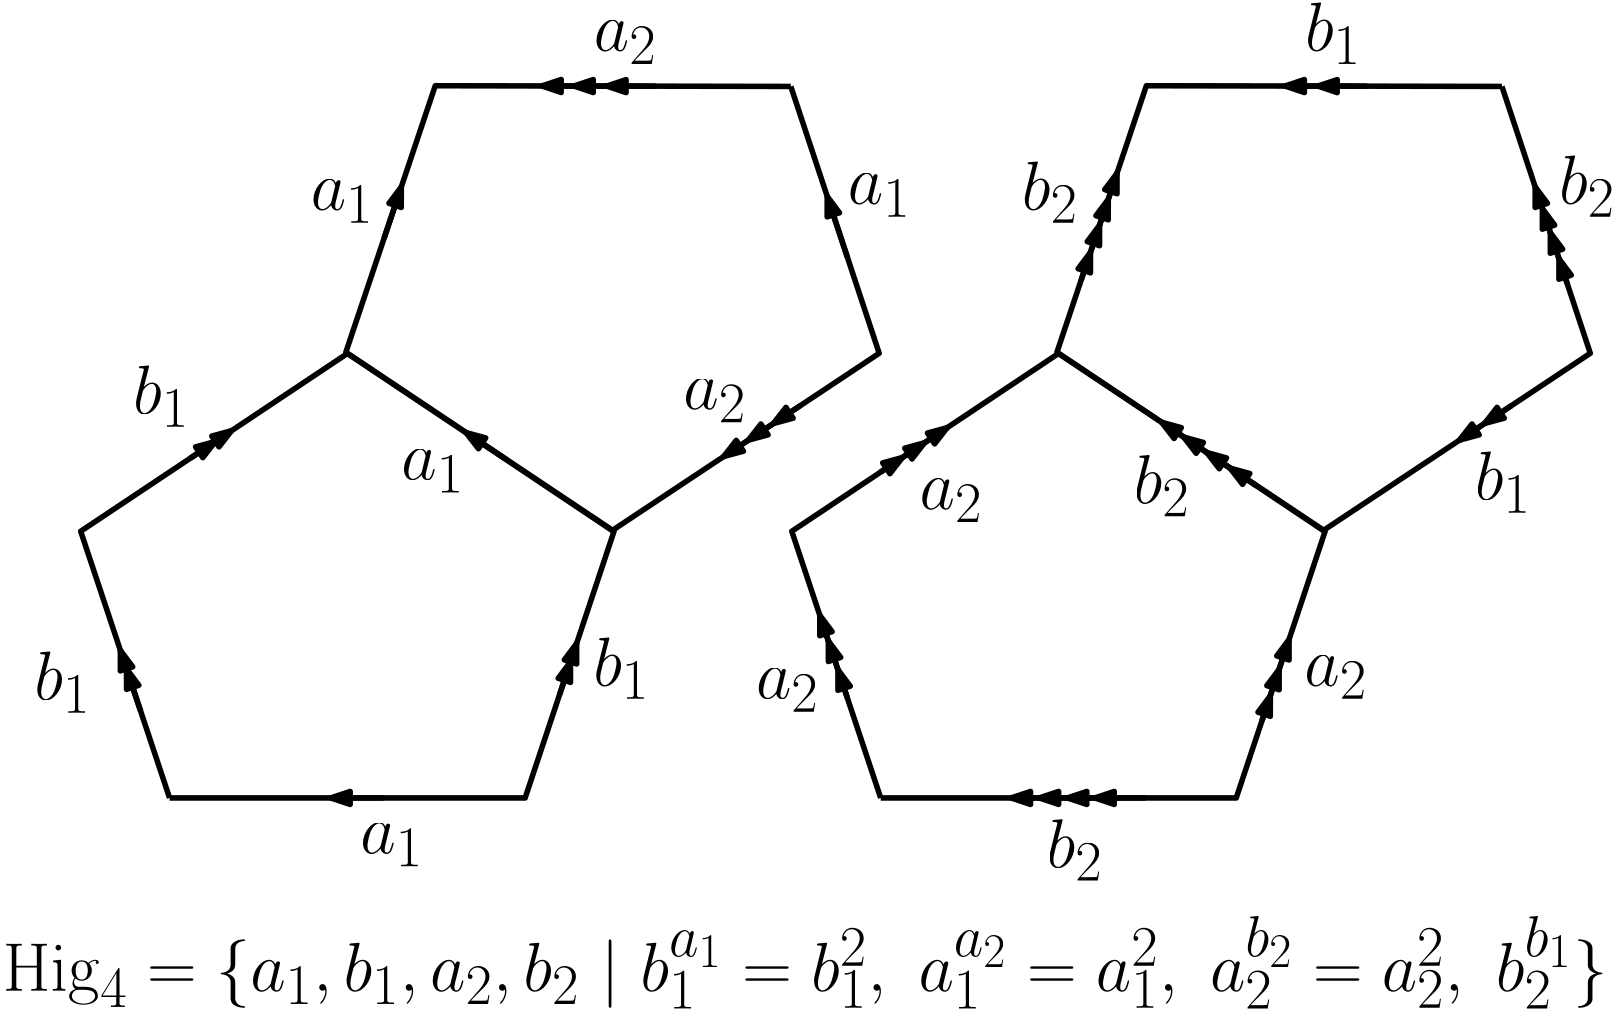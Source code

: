 <?xml version="1.0"?>
<!DOCTYPE ipe SYSTEM "ipe.dtd">
<ipe version="70218" creator="Ipe 7.2.24">
<info created="D:20211209224908" modified="D:20211209225405"/>
<ipestyle name="basic">
<symbol name="arrow/arc(spx)">
<path stroke="sym-stroke" fill="sym-stroke" pen="sym-pen">
0 0 m
-1 0.333 l
-1 -0.333 l
h
</path>
</symbol>
<symbol name="arrow/farc(spx)">
<path stroke="sym-stroke" fill="white" pen="sym-pen">
0 0 m
-1 0.333 l
-1 -0.333 l
h
</path>
</symbol>
<symbol name="arrow/ptarc(spx)">
<path stroke="sym-stroke" fill="sym-stroke" pen="sym-pen">
0 0 m
-1 0.333 l
-0.8 0 l
-1 -0.333 l
h
</path>
</symbol>
<symbol name="arrow/fptarc(spx)">
<path stroke="sym-stroke" fill="white" pen="sym-pen">
0 0 m
-1 0.333 l
-0.8 0 l
-1 -0.333 l
h
</path>
</symbol>
<symbol name="mark/circle(sx)" transformations="translations">
<path fill="sym-stroke">
0.6 0 0 0.6 0 0 e
0.4 0 0 0.4 0 0 e
</path>
</symbol>
<symbol name="mark/disk(sx)" transformations="translations">
<path fill="sym-stroke">
0.6 0 0 0.6 0 0 e
</path>
</symbol>
<symbol name="mark/fdisk(sfx)" transformations="translations">
<group>
<path fill="sym-fill">
0.5 0 0 0.5 0 0 e
</path>
<path fill="sym-stroke" fillrule="eofill">
0.6 0 0 0.6 0 0 e
0.4 0 0 0.4 0 0 e
</path>
</group>
</symbol>
<symbol name="mark/box(sx)" transformations="translations">
<path fill="sym-stroke" fillrule="eofill">
-0.6 -0.6 m
0.6 -0.6 l
0.6 0.6 l
-0.6 0.6 l
h
-0.4 -0.4 m
0.4 -0.4 l
0.4 0.4 l
-0.4 0.4 l
h
</path>
</symbol>
<symbol name="mark/square(sx)" transformations="translations">
<path fill="sym-stroke">
-0.6 -0.6 m
0.6 -0.6 l
0.6 0.6 l
-0.6 0.6 l
h
</path>
</symbol>
<symbol name="mark/fsquare(sfx)" transformations="translations">
<group>
<path fill="sym-fill">
-0.5 -0.5 m
0.5 -0.5 l
0.5 0.5 l
-0.5 0.5 l
h
</path>
<path fill="sym-stroke" fillrule="eofill">
-0.6 -0.6 m
0.6 -0.6 l
0.6 0.6 l
-0.6 0.6 l
h
-0.4 -0.4 m
0.4 -0.4 l
0.4 0.4 l
-0.4 0.4 l
h
</path>
</group>
</symbol>
<symbol name="mark/cross(sx)" transformations="translations">
<group>
<path fill="sym-stroke">
-0.43 -0.57 m
0.57 0.43 l
0.43 0.57 l
-0.57 -0.43 l
h
</path>
<path fill="sym-stroke">
-0.43 0.57 m
0.57 -0.43 l
0.43 -0.57 l
-0.57 0.43 l
h
</path>
</group>
</symbol>
<symbol name="arrow/fnormal(spx)">
<path stroke="sym-stroke" fill="white" pen="sym-pen">
0 0 m
-1 0.333 l
-1 -0.333 l
h
</path>
</symbol>
<symbol name="arrow/pointed(spx)">
<path stroke="sym-stroke" fill="sym-stroke" pen="sym-pen">
0 0 m
-1 0.333 l
-0.8 0 l
-1 -0.333 l
h
</path>
</symbol>
<symbol name="arrow/fpointed(spx)">
<path stroke="sym-stroke" fill="white" pen="sym-pen">
0 0 m
-1 0.333 l
-0.8 0 l
-1 -0.333 l
h
</path>
</symbol>
<symbol name="arrow/linear(spx)">
<path stroke="sym-stroke" pen="sym-pen">
-1 0.333 m
0 0 l
-1 -0.333 l
</path>
</symbol>
<symbol name="arrow/fdouble(spx)">
<path stroke="sym-stroke" fill="white" pen="sym-pen">
0 0 m
-1 0.333 l
-1 -0.333 l
h
-1 0 m
-2 0.333 l
-2 -0.333 l
h
</path>
</symbol>
<symbol name="arrow/double(spx)">
<path stroke="sym-stroke" fill="sym-stroke" pen="sym-pen">
0 0 m
-1 0.333 l
-1 -0.333 l
h
-1 0 m
-2 0.333 l
-2 -0.333 l
h
</path>
</symbol>
<symbol name="arrow/mid-normal(spx)">
<path stroke="sym-stroke" fill="sym-stroke" pen="sym-pen">
0.5 0 m
-0.5 0.333 l
-0.5 -0.333 l
h
</path>
</symbol>
<symbol name="arrow/mid-fnormal(spx)">
<path stroke="sym-stroke" fill="white" pen="sym-pen">
0.5 0 m
-0.5 0.333 l
-0.5 -0.333 l
h
</path>
</symbol>
<symbol name="arrow/mid-pointed(spx)">
<path stroke="sym-stroke" fill="sym-stroke" pen="sym-pen">
0.5 0 m
-0.5 0.333 l
-0.3 0 l
-0.5 -0.333 l
h
</path>
</symbol>
<symbol name="arrow/mid-fpointed(spx)">
<path stroke="sym-stroke" fill="white" pen="sym-pen">
0.5 0 m
-0.5 0.333 l
-0.3 0 l
-0.5 -0.333 l
h
</path>
</symbol>
<symbol name="arrow/mid-double(spx)">
<path stroke="sym-stroke" fill="sym-stroke" pen="sym-pen">
1 0 m
0 0.333 l
0 -0.333 l
h
0 0 m
-1 0.333 l
-1 -0.333 l
h
</path>
</symbol>
<symbol name="arrow/mid-fdouble(spx)">
<path stroke="sym-stroke" fill="white" pen="sym-pen">
1 0 m
0 0.333 l
0 -0.333 l
h
0 0 m
-1 0.333 l
-1 -0.333 l
h
</path>
</symbol>
<anglesize name="22.5 deg" value="22.5"/>
<anglesize name="30 deg" value="30"/>
<anglesize name="45 deg" value="45"/>
<anglesize name="60 deg" value="60"/>
<anglesize name="90 deg" value="90"/>
<arrowsize name="large" value="10"/>
<arrowsize name="small" value="5"/>
<arrowsize name="tiny" value="3"/>
<color name="blue" value="0 0 1"/>
<color name="brown" value="0.647 0.165 0.165"/>
<color name="darkblue" value="0 0 0.545"/>
<color name="darkcyan" value="0 0.545 0.545"/>
<color name="darkgray" value="0.663"/>
<color name="darkgreen" value="0 0.392 0"/>
<color name="darkmagenta" value="0.545 0 0.545"/>
<color name="darkorange" value="1 0.549 0"/>
<color name="darkred" value="0.545 0 0"/>
<color name="gold" value="1 0.843 0"/>
<color name="gray" value="0.745"/>
<color name="green" value="0 1 0"/>
<color name="lightblue" value="0.678 0.847 0.902"/>
<color name="lightcyan" value="0.878 1 1"/>
<color name="lightgray" value="0.827"/>
<color name="lightgreen" value="0.565 0.933 0.565"/>
<color name="lightyellow" value="1 1 0.878"/>
<color name="navy" value="0 0 0.502"/>
<color name="orange" value="1 0.647 0"/>
<color name="pink" value="1 0.753 0.796"/>
<color name="purple" value="0.627 0.125 0.941"/>
<color name="red" value="1 0 0"/>
<color name="seagreen" value="0.18 0.545 0.341"/>
<color name="turquoise" value="0.251 0.878 0.816"/>
<color name="violet" value="0.933 0.51 0.933"/>
<color name="yellow" value="1 1 0"/>
<dashstyle name="dash dot dotted" value="[4 2 1 2 1 2] 0"/>
<dashstyle name="dash dotted" value="[4 2 1 2] 0"/>
<dashstyle name="dashed" value="[4] 0"/>
<dashstyle name="dotted" value="[1 3] 0"/>
<gridsize name="10 pts (~3.5 mm)" value="10"/>
<gridsize name="14 pts (~5 mm)" value="14"/>
<gridsize name="16 pts (~6 mm)" value="16"/>
<gridsize name="20 pts (~7 mm)" value="20"/>
<gridsize name="28 pts (~10 mm)" value="28"/>
<gridsize name="32 pts (~12 mm)" value="32"/>
<gridsize name="4 pts" value="4"/>
<gridsize name="56 pts (~20 mm)" value="56"/>
<gridsize name="8 pts (~3 mm)" value="8"/>
<opacity name="10%" value="0.1"/>
<opacity name="30%" value="0.3"/>
<opacity name="50%" value="0.5"/>
<opacity name="75%" value="0.75"/>
<pen name="fat" value="1.2"/>
<pen name="heavier" value="0.8"/>
<pen name="ultrafat" value="2"/>
<symbolsize name="large" value="5"/>
<symbolsize name="small" value="2"/>
<symbolsize name="tiny" value="1.1"/>
<textsize name="Huge" value="\Huge"/>
<textsize name="LARGE" value="\LARGE"/>
<textsize name="Large" value="\Large"/>
<textsize name="footnote" value="\footnotesize"/>
<textsize name="huge" value="\huge"/>
<textsize name="large" value="\large"/>
<textsize name="small" value="\small"/>
<textsize name="tiny" value="\tiny"/>
<textstyle name="center" begin="\begin{center}" end="\end{center}"/>
<textstyle name="item" begin="\begin{itemize}\item{}" end="\end{itemize}"/>
<textstyle name="itemize" begin="\begin{itemize}" end="\end{itemize}"/>
<tiling name="falling" angle="-60" step="4" width="1"/>
<tiling name="rising" angle="30" step="4" width="1"/>
</ipestyle>
<page>
<layer name="alpha"/>
<view layers="alpha" active="alpha"/>
<path layer="alpha" matrix="1 0 0 1 -63.674 257.385" stroke="black" pen="2">
128 192 m
256 192 l
288 288 l
192 352 l
96 288 l
128 192 l
</path>
<path matrix="-0.999998 0.00196138 -0.00196138 -0.999998 416.348 897.276" stroke="black" pen="2">
128 192 m
256 192 l
288 288 l
192 352 l
96 288 l
128 192 l
</path>
<path matrix="1 0 0 1 -63.674 257.385" stroke="black" pen="2" arrow="double/normal">
135.45 314.3 m
150.319 324.213 l
</path>
<path matrix="1 0 0 1 -63.674 257.385" stroke="black" pen="2" arrow="double/normal">
268.381 229.143 m
274.543 247.629 l
</path>
<path matrix="1 0 0 1 -63.674 257.385" stroke="black" pen="2" arrow="double/normal">
117.612 223.165 m
110.293 245.12 l
</path>
<path matrix="1 0 0 1 -63.674 257.385" stroke="black" pen="2" arrow="normal/normal">
205.07 192 m
186.008 192 l
</path>
<path matrix="1 0 0 1 -63.674 257.385" stroke="black" pen="2" arrow="normal/normal">
249.444 313.704 m
234.672 323.552 l
</path>
<path matrix="1 0 0 1 -63.674 257.385" stroke="black" pen="2" arrow="normal/normal">
205.223 393.483 m
211.426 411.971 l
</path>
<path matrix="1 0 0 1 -63.674 257.385" stroke="black" pen="2" arrow="normal/normal">
371.992 386.703 m
364.749 408.575 l
</path>
<path matrix="1 0 0 1 -63.674 257.385" stroke="black" pen="2" arrow="normal/normal">
303.192 448.237 m
285.334 448.273 l
</path>
<path matrix="1 0 0 1 -63.674 257.385" stroke="black" pen="2" arrow="normal/normal">
285.334 448.273 m
273.525 448.296 l
</path>
<path matrix="1 0 0 1 -63.674 257.385" stroke="black" pen="2" arrow="normal/normal">
273.525 448.296 m
261.973 448.318 l
</path>
<path matrix="1 0 0 1 -63.674 257.385" stroke="black" pen="2" arrow="normal/normal">
355.081 333.243 m
345.352 326.784 l
</path>
<path matrix="1 0 0 1 -63.674 257.385" stroke="black" pen="2" arrow="normal/normal">
345.352 326.784 m
336.334 320.797 l
</path>
<path matrix="1 0 0 1 -63.674 257.385" stroke="black" pen="2" arrow="normal/normal">
336.334 320.797 m
327.46 314.906 l
</path>
<text matrix="1 0 0 1 -63.674 257.385" transformations="translations" pos="196.667 172.189" stroke="black" type="label" width="22.715" height="10.674" depth="4.78" valign="baseline" size="Huge" style="math">a_1</text>
<text matrix="1 0 0 1 -181.025 312.658" transformations="translations" pos="196.667 172.189" stroke="black" type="label" width="20.294" height="17.215" depth="4.78" valign="baseline" size="Huge" style="math">b_1</text>
<text matrix="1 0 0 1 -145.506 415.618" transformations="translations" pos="196.667 172.189" stroke="black" type="label" width="20.294" height="17.215" depth="4.78" valign="baseline" size="Huge" style="math">b_1</text>
<text matrix="1 0 0 1 20.149 317.649" transformations="translations" pos="196.667 172.189" stroke="black" type="label" width="20.294" height="17.215" depth="4.78" valign="baseline" size="Huge" style="math">b_1</text>
<text matrix="1 0 0 1 -48.9373 391.9" transformations="translations" pos="196.667 172.189" stroke="black" type="label" width="22.715" height="10.674" depth="4.78" valign="baseline" size="Huge" style="math">a_1</text>
<text matrix="1 0 0 1 -81.5274 489.025" transformations="translations" pos="196.667 172.189" stroke="black" type="label" width="22.715" height="10.674" depth="4.78" valign="baseline" size="Huge" style="math">a_1</text>
<text matrix="1 0 0 1 111.815 491.187" transformations="translations" pos="196.667 172.189" stroke="black" type="label" width="22.715" height="10.674" depth="4.78" valign="baseline" size="Huge" style="math">a_1</text>
<text matrix="1 0 0 1 52.6127 417.269" transformations="translations" pos="196.667 172.189" stroke="black" type="label" width="22.715" height="10.674" depth="4.78" valign="baseline" size="Huge" style="math">a_2</text>
<text matrix="1 0 0 1 20.3817 546.24" transformations="translations" pos="196.667 172.189" stroke="black" type="label" width="22.715" height="10.674" depth="4.78" valign="baseline" size="Huge" style="math">a_2</text>
<path matrix="1 0 0 1 192.326 257.385" stroke="black" pen="2">
128 192 m
256 192 l
288 288 l
192 352 l
96 288 l
128 192 l
</path>
<path matrix="-0.999998 0.00196138 -0.00196138 -0.999998 672.348 897.276" stroke="black" pen="2">
128 192 m
256 192 l
288 288 l
192 352 l
96 288 l
128 192 l
</path>
<path matrix="1 0 0 1 192.326 257.385" stroke="black" pen="2" arrow="normal/normal">
303.192 448.237 m
285.334 448.273 l
</path>
<path matrix="1 0 0 1 192.326 257.385" stroke="black" pen="2" arrow="normal/normal">
285.334 448.273 m
273.525 448.296 l
</path>
<path matrix="1 0 0 1 192.326 257.385" stroke="black" pen="2" arrow="normal/normal">
355.081 333.243 m
345.352 326.784 l
</path>
<path matrix="1 0 0 1 192.326 257.385" stroke="black" pen="2" arrow="normal/normal">
345.352 326.784 m
336.334 320.797 l
</path>
<text matrix="1 0 0 1 183.36 252.22" transformations="translations" pos="196.667 172.189" stroke="black" type="label" width="20.294" height="17.215" depth="4.78" valign="baseline" size="Huge" style="math">b_2</text>
<text matrix="1 0 0 1 78.742 313.04" transformations="translations" pos="196.667 172.189" stroke="black" type="label" width="22.715" height="10.674" depth="4.78" valign="baseline" size="Huge" style="math">a_2</text>
<text matrix="1 0 0 1 137.667 381.342" transformations="translations" pos="196.667 172.189" stroke="black" type="label" width="22.715" height="10.674" depth="4.78" valign="baseline" size="Huge" style="math">a_2</text>
<text matrix="1 0 0 1 276.149 317.649" transformations="translations" pos="196.667 172.189" stroke="black" type="label" width="22.715" height="10.674" depth="4.78" valign="baseline" size="Huge" style="math">a_2</text>
<text matrix="1 0 0 1 214.696 383.378" transformations="translations" pos="196.667 172.189" stroke="black" type="label" width="20.294" height="17.215" depth="4.78" valign="baseline" size="Huge" style="math">b_2</text>
<text matrix="1 0 0 1 174.473 489.025" transformations="translations" pos="196.667 172.189" stroke="black" type="label" width="20.294" height="17.215" depth="4.78" valign="baseline" size="Huge" style="math">b_2</text>
<text matrix="1 0 0 1 367.815 491.187" transformations="translations" pos="196.667 172.189" stroke="black" type="label" width="20.294" height="17.215" depth="4.78" valign="baseline" size="Huge" style="math">b_2</text>
<text matrix="1 0 0 1 337.516 384.653" transformations="translations" pos="196.667 172.189" stroke="black" type="label" width="20.294" height="17.215" depth="4.78" valign="baseline" size="Huge" style="math">b_1</text>
<text matrix="1 0 0 1 276.382 546.24" transformations="translations" pos="196.667 172.189" stroke="black" type="label" width="20.294" height="17.215" depth="4.78" valign="baseline" size="Huge" style="math">b_1</text>
<path stroke="black" pen="2" cap="1">
397.396 449.385 m
397.396 449.385 l
</path>
<path stroke="black" pen="2" arrow="normal/normal">
308.283 485.513 m
304.943 495.535 l
</path>
<path stroke="black" pen="2" arrow="normal/normal">
304.943 495.535 m
301.493 505.884 l
</path>
<path stroke="black" pen="2" arrow="normal/normal">
301.493 505.884 m
298.399 515.165 l
</path>
<path stroke="black" pen="2" arrow="normal/normal">
320.114 566.577 m
328.172 571.949 l
</path>
<path stroke="black" pen="2" arrow="normal/normal">
328.172 571.949 m
336.127 577.253 l
</path>
<path stroke="black" pen="2" arrow="normal/normal">
336.127 577.253 m
344.283 582.69 l
</path>
<path stroke="black" pen="2" arrow="normal/normal">
457.563 477.096 m
460.589 486.174 l
</path>
<path stroke="black" pen="2" arrow="normal/normal">
460.589 486.174 m
463.772 495.724 l
</path>
<path stroke="black" pen="2" arrow="normal/normal">
463.772 495.724 m
467.344 506.44 l
</path>
<path stroke="black" pen="2" arrow="normal/normal">
415.65 449.385 m
397.396 449.385 l
</path>
<path stroke="black" pen="2" arrow="normal/normal">
397.396 449.385 m
387.527 449.385 l
</path>
<path stroke="black" pen="2" arrow="normal/normal">
387.527 449.385 m
377.376 449.385 l
</path>
<path stroke="black" pen="2" arrow="normal/normal">
377.376 449.385 m
367.264 449.385 l
</path>
<path stroke="black" pen="2" arrow="normal/normal">
455.726 561.676 m
455.726 561.676 l
446.084 568.131 l
</path>
<path stroke="black" pen="2" arrow="normal/normal">
446.084 568.131 m
437.705 573.741 l
</path>
<path stroke="black" pen="2" arrow="normal/normal">
437.705 573.741 m
429.385 579.311 l
</path>
<path stroke="black" pen="2" arrow="normal/normal">
429.385 579.311 m
421.429 584.638 l
</path>
<path stroke="black" pen="2" arrow="normal/normal">
567.462 634.592 m
564.507 643.517 l
</path>
<path stroke="black" pen="2" arrow="normal/normal">
564.507 643.517 m
561.411 652.865 l
</path>
<path stroke="black" pen="2" arrow="normal/normal">
561.411 652.865 m
558.544 661.524 l
</path>
<path stroke="black" pen="2" arrow="normal/normal">
558.544 661.524 m
555.948 669.363 l
</path>
<path stroke="black" pen="2" arrow="normal/normal">
392.471 635.734 m
392.471 635.734 l
395.851 645.809 l
</path>
<path stroke="black" pen="2" arrow="normal/normal">
395.851 645.809 m
399.129 655.579 l
</path>
<path stroke="black" pen="2" arrow="normal/normal">
399.129 655.579 m
402.256 664.898 l
</path>
<path stroke="black" pen="2" arrow="normal/normal">
402.256 664.898 m
405.407 674.289 l
</path>
<text matrix="1 0 0 1 -192.388 207.803" transformations="translations" pos="196.667 172.189" stroke="black" type="label" width="577.687" height="26.862" depth="6.38" valign="baseline" size="Huge" style="math">\mathrm{Hig}_4 = \{ a_1, b_1, a_2, b_2\ | \ b_1^{a_1} = b_1^2,\ a_1^{a_2} = a_1^2, \ a_2^{b_2} = a_2^2, \ b_2^{b_1} \}</text>
</page>
</ipe>
